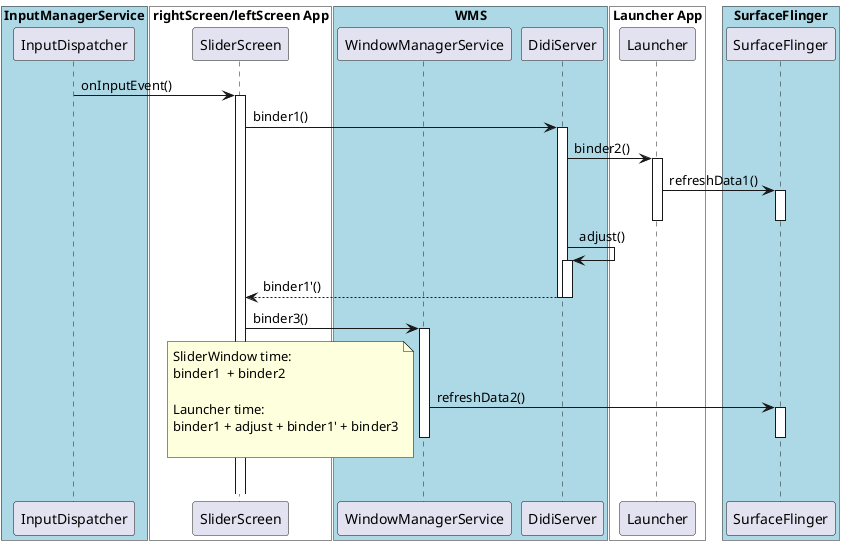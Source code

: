 @startuml
'https://plantuml.com/sequence-diagram
box "InputManagerService" #LightBlue
participant InputDispatcher
end box
box "rightScreen/leftScreen App" #White
participant SliderScreen
end box

box "WMS" #LightBlue

participant WindowManagerService
participant DidiServer
end box

box "Launcher App" #White
participant Launcher
end box

box "SurfaceFlinger" #LightBlue
participant SurfaceFlinger
end box

InputDispatcher -> SliderScreen:onInputEvent()
activate SliderScreen
SliderScreen -> DidiServer:binder1()
activate DidiServer

DidiServer -> Launcher : binder2()
activate Launcher
Launcher -> SurfaceFlinger: refreshData1()
activate SurfaceFlinger
deactivate SurfaceFlinger
deactivate Launcher

DidiServer -> DidiServer : adjust()
activate DidiServer
DidiServer --> SliderScreen: binder1'()
deactivate DidiServer
deactivate DidiServer

SliderScreen -> WindowManagerService : binder3()
activate WindowManagerService
WindowManagerService -> SurfaceFlinger : refreshData2()
activate SurfaceFlinger
deactivate SurfaceFlinger
deactivate WindowManagerService
note left
SliderWindow time:
binder1  + binder2

Launcher time:
binder1 + adjust + binder1' + binder3

end note



@enduml